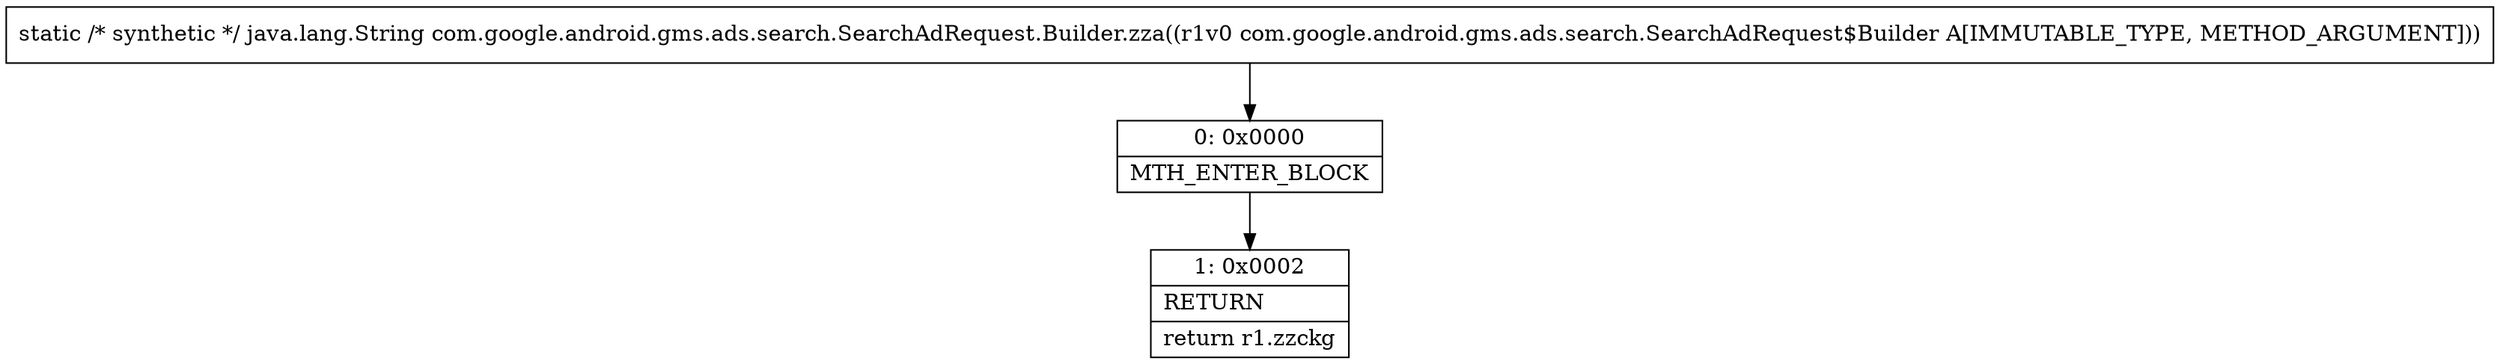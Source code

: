 digraph "CFG forcom.google.android.gms.ads.search.SearchAdRequest.Builder.zza(Lcom\/google\/android\/gms\/ads\/search\/SearchAdRequest$Builder;)Ljava\/lang\/String;" {
Node_0 [shape=record,label="{0\:\ 0x0000|MTH_ENTER_BLOCK\l}"];
Node_1 [shape=record,label="{1\:\ 0x0002|RETURN\l|return r1.zzckg\l}"];
MethodNode[shape=record,label="{static \/* synthetic *\/ java.lang.String com.google.android.gms.ads.search.SearchAdRequest.Builder.zza((r1v0 com.google.android.gms.ads.search.SearchAdRequest$Builder A[IMMUTABLE_TYPE, METHOD_ARGUMENT])) }"];
MethodNode -> Node_0;
Node_0 -> Node_1;
}

